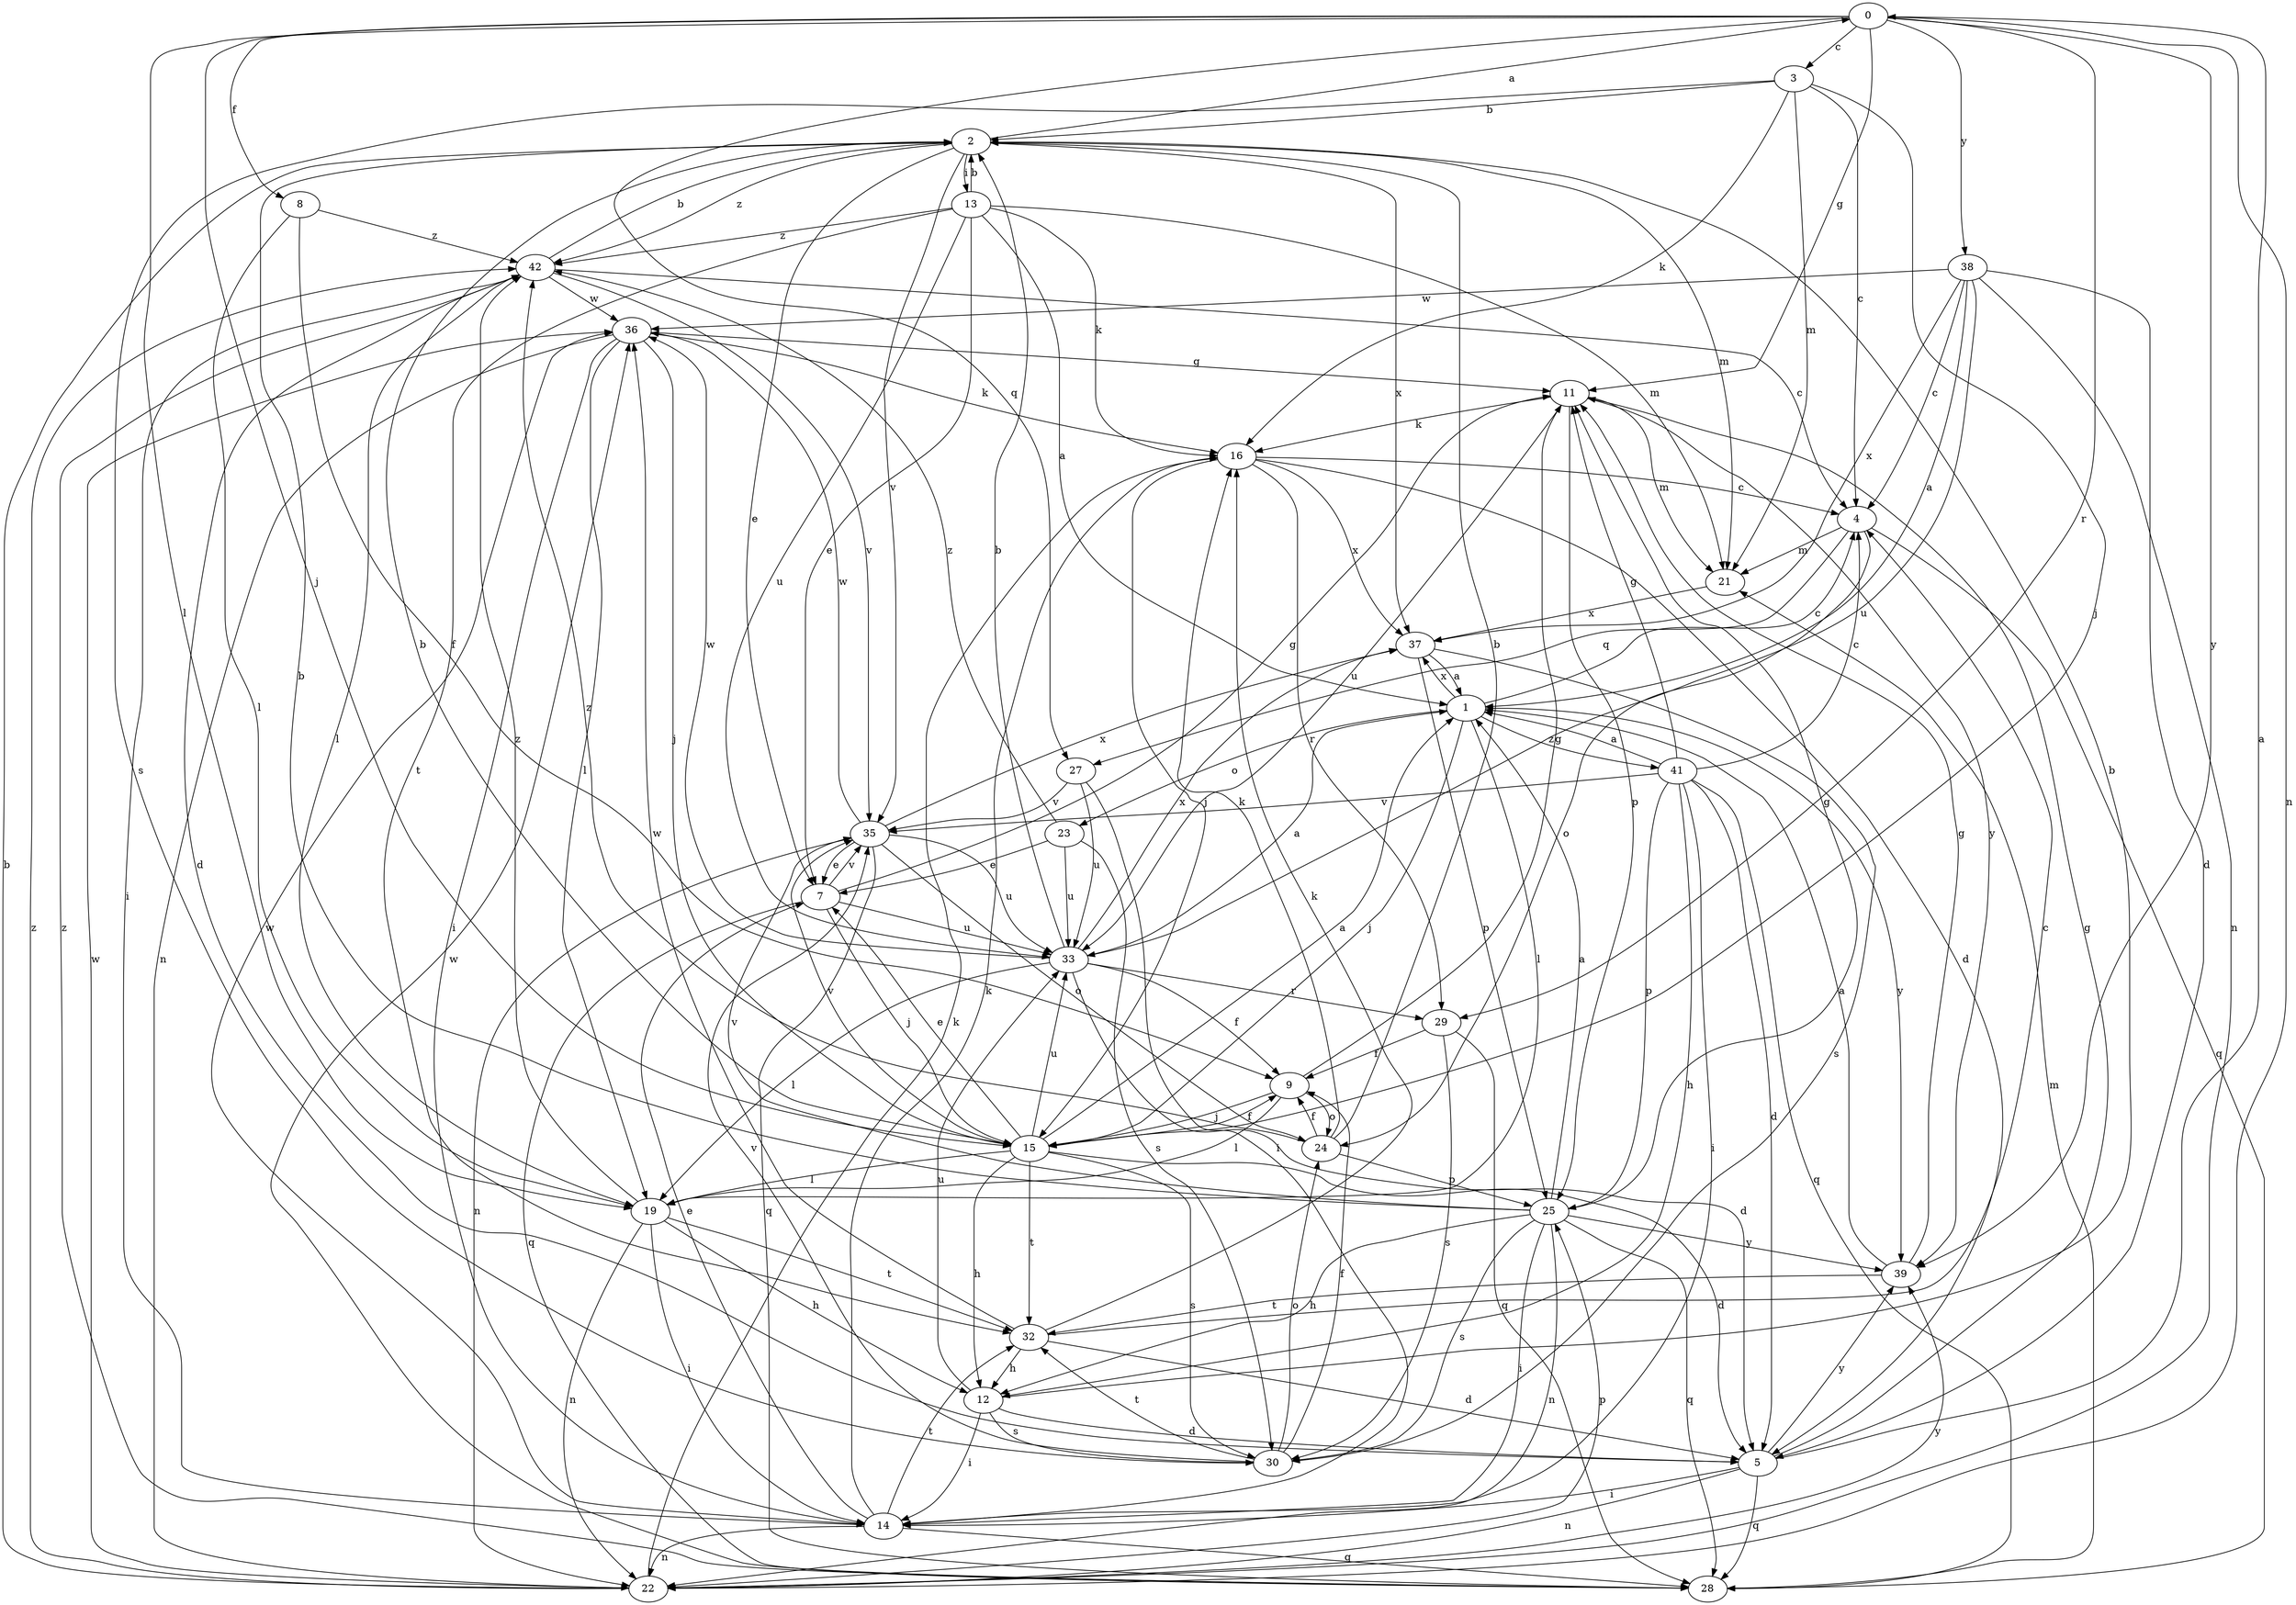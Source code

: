 strict digraph  {
0;
1;
2;
3;
4;
5;
7;
8;
9;
11;
12;
13;
14;
15;
16;
19;
21;
22;
23;
24;
25;
27;
28;
29;
30;
32;
33;
35;
36;
37;
38;
39;
41;
42;
0 -> 3  [label=c];
0 -> 8  [label=f];
0 -> 11  [label=g];
0 -> 15  [label=j];
0 -> 19  [label=l];
0 -> 22  [label=n];
0 -> 27  [label=q];
0 -> 29  [label=r];
0 -> 38  [label=y];
0 -> 39  [label=y];
1 -> 4  [label=c];
1 -> 15  [label=j];
1 -> 19  [label=l];
1 -> 23  [label=o];
1 -> 37  [label=x];
1 -> 39  [label=y];
1 -> 41  [label=z];
2 -> 0  [label=a];
2 -> 7  [label=e];
2 -> 13  [label=i];
2 -> 21  [label=m];
2 -> 35  [label=v];
2 -> 37  [label=x];
2 -> 42  [label=z];
3 -> 2  [label=b];
3 -> 4  [label=c];
3 -> 15  [label=j];
3 -> 16  [label=k];
3 -> 21  [label=m];
3 -> 30  [label=s];
4 -> 21  [label=m];
4 -> 24  [label=o];
4 -> 27  [label=q];
4 -> 28  [label=q];
5 -> 0  [label=a];
5 -> 11  [label=g];
5 -> 14  [label=i];
5 -> 22  [label=n];
5 -> 28  [label=q];
5 -> 39  [label=y];
7 -> 11  [label=g];
7 -> 15  [label=j];
7 -> 28  [label=q];
7 -> 33  [label=u];
7 -> 35  [label=v];
8 -> 9  [label=f];
8 -> 19  [label=l];
8 -> 42  [label=z];
9 -> 11  [label=g];
9 -> 15  [label=j];
9 -> 19  [label=l];
9 -> 24  [label=o];
11 -> 16  [label=k];
11 -> 21  [label=m];
11 -> 25  [label=p];
11 -> 33  [label=u];
11 -> 39  [label=y];
12 -> 2  [label=b];
12 -> 5  [label=d];
12 -> 14  [label=i];
12 -> 30  [label=s];
12 -> 33  [label=u];
13 -> 1  [label=a];
13 -> 2  [label=b];
13 -> 7  [label=e];
13 -> 16  [label=k];
13 -> 21  [label=m];
13 -> 32  [label=t];
13 -> 33  [label=u];
13 -> 42  [label=z];
14 -> 7  [label=e];
14 -> 16  [label=k];
14 -> 22  [label=n];
14 -> 28  [label=q];
14 -> 32  [label=t];
14 -> 36  [label=w];
15 -> 1  [label=a];
15 -> 2  [label=b];
15 -> 5  [label=d];
15 -> 7  [label=e];
15 -> 9  [label=f];
15 -> 12  [label=h];
15 -> 19  [label=l];
15 -> 30  [label=s];
15 -> 32  [label=t];
15 -> 33  [label=u];
15 -> 35  [label=v];
16 -> 4  [label=c];
16 -> 5  [label=d];
16 -> 15  [label=j];
16 -> 29  [label=r];
16 -> 37  [label=x];
19 -> 12  [label=h];
19 -> 14  [label=i];
19 -> 22  [label=n];
19 -> 32  [label=t];
19 -> 42  [label=z];
21 -> 37  [label=x];
22 -> 2  [label=b];
22 -> 16  [label=k];
22 -> 25  [label=p];
22 -> 36  [label=w];
22 -> 39  [label=y];
22 -> 42  [label=z];
23 -> 7  [label=e];
23 -> 30  [label=s];
23 -> 33  [label=u];
23 -> 42  [label=z];
24 -> 2  [label=b];
24 -> 9  [label=f];
24 -> 16  [label=k];
24 -> 25  [label=p];
24 -> 42  [label=z];
25 -> 1  [label=a];
25 -> 2  [label=b];
25 -> 11  [label=g];
25 -> 12  [label=h];
25 -> 14  [label=i];
25 -> 22  [label=n];
25 -> 28  [label=q];
25 -> 30  [label=s];
25 -> 35  [label=v];
25 -> 39  [label=y];
27 -> 14  [label=i];
27 -> 33  [label=u];
27 -> 35  [label=v];
28 -> 21  [label=m];
28 -> 36  [label=w];
28 -> 42  [label=z];
29 -> 9  [label=f];
29 -> 28  [label=q];
29 -> 30  [label=s];
30 -> 9  [label=f];
30 -> 24  [label=o];
30 -> 32  [label=t];
30 -> 35  [label=v];
32 -> 4  [label=c];
32 -> 5  [label=d];
32 -> 12  [label=h];
32 -> 16  [label=k];
32 -> 36  [label=w];
33 -> 1  [label=a];
33 -> 2  [label=b];
33 -> 5  [label=d];
33 -> 9  [label=f];
33 -> 19  [label=l];
33 -> 29  [label=r];
33 -> 36  [label=w];
33 -> 37  [label=x];
35 -> 7  [label=e];
35 -> 22  [label=n];
35 -> 24  [label=o];
35 -> 28  [label=q];
35 -> 33  [label=u];
35 -> 36  [label=w];
35 -> 37  [label=x];
36 -> 11  [label=g];
36 -> 14  [label=i];
36 -> 15  [label=j];
36 -> 16  [label=k];
36 -> 19  [label=l];
36 -> 22  [label=n];
37 -> 1  [label=a];
37 -> 25  [label=p];
37 -> 30  [label=s];
38 -> 1  [label=a];
38 -> 4  [label=c];
38 -> 5  [label=d];
38 -> 22  [label=n];
38 -> 33  [label=u];
38 -> 36  [label=w];
38 -> 37  [label=x];
39 -> 1  [label=a];
39 -> 11  [label=g];
39 -> 32  [label=t];
41 -> 1  [label=a];
41 -> 4  [label=c];
41 -> 5  [label=d];
41 -> 11  [label=g];
41 -> 12  [label=h];
41 -> 14  [label=i];
41 -> 25  [label=p];
41 -> 28  [label=q];
41 -> 35  [label=v];
42 -> 2  [label=b];
42 -> 4  [label=c];
42 -> 5  [label=d];
42 -> 14  [label=i];
42 -> 19  [label=l];
42 -> 35  [label=v];
42 -> 36  [label=w];
}
